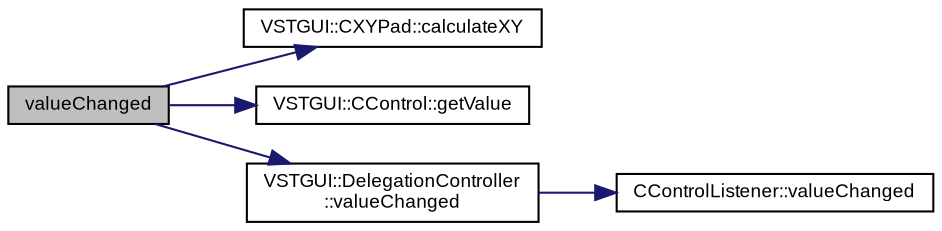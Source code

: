 digraph "valueChanged"
{
  bgcolor="transparent";
  edge [fontname="Arial",fontsize="9",labelfontname="Arial",labelfontsize="9"];
  node [fontname="Arial",fontsize="9",shape=record];
  rankdir="LR";
  Node1 [label="valueChanged",height=0.2,width=0.4,color="black", fillcolor="grey75", style="filled" fontcolor="black"];
  Node1 -> Node2 [color="midnightblue",fontsize="9",style="solid",fontname="Arial"];
  Node2 [label="VSTGUI::CXYPad::calculateXY",height=0.2,width=0.4,color="black",URL="$class_v_s_t_g_u_i_1_1_c_x_y_pad.html#aae815f867585ca9ba87cef8af568603d"];
  Node1 -> Node3 [color="midnightblue",fontsize="9",style="solid",fontname="Arial"];
  Node3 [label="VSTGUI::CControl::getValue",height=0.2,width=0.4,color="black",URL="$class_v_s_t_g_u_i_1_1_c_control.html#a0cecc937d7e222b7e3d8fac5294aa38f"];
  Node1 -> Node4 [color="midnightblue",fontsize="9",style="solid",fontname="Arial"];
  Node4 [label="VSTGUI::DelegationController\l::valueChanged",height=0.2,width=0.4,color="black",URL="$class_v_s_t_g_u_i_1_1_delegation_controller.html#a9e11979012090b0ff41c3f59aef6023d"];
  Node4 -> Node5 [color="midnightblue",fontsize="9",style="solid",fontname="Arial"];
  Node5 [label="CControlListener::valueChanged",height=0.2,width=0.4,color="black",URL="$class_c_control_listener.html#a69954f14caa181ef23896525b020937e"];
}

